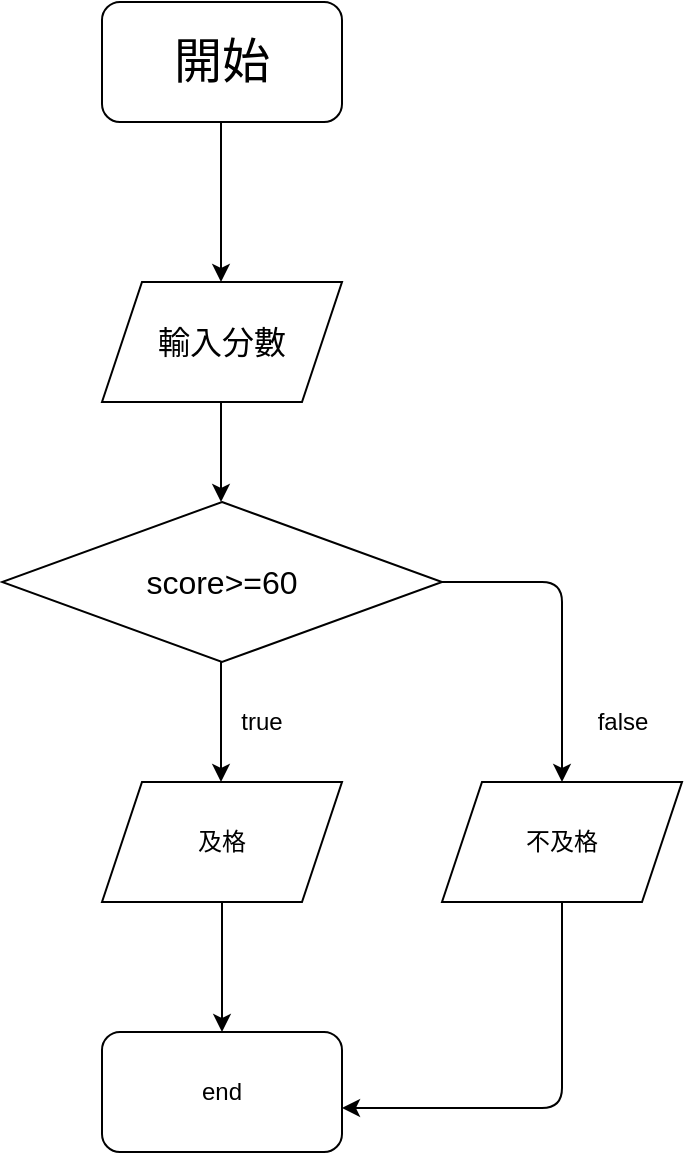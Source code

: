 <mxfile version="13.5.9" type="device"><diagram id="u9Yt_vcht7Pl5BaTIT5m" name="Page-1"><mxGraphModel dx="868" dy="450" grid="1" gridSize="10" guides="1" tooltips="1" connect="1" arrows="1" fold="1" page="1" pageScale="1" pageWidth="827" pageHeight="1169" math="0" shadow="0"><root><mxCell id="0"/><mxCell id="1" parent="0"/><mxCell id="pHjbh3GlOUmxLWrqSX1X-1" value="&lt;font style=&quot;font-size: 24px&quot;&gt;開始&lt;/font&gt;" style="rounded=1;whiteSpace=wrap;html=1;" vertex="1" parent="1"><mxGeometry x="220" y="10" width="120" height="60" as="geometry"/></mxCell><mxCell id="pHjbh3GlOUmxLWrqSX1X-2" value="" style="endArrow=classic;html=1;" edge="1" parent="1"><mxGeometry width="50" height="50" relative="1" as="geometry"><mxPoint x="279.5" y="70" as="sourcePoint"/><mxPoint x="279.5" y="150" as="targetPoint"/></mxGeometry></mxCell><mxCell id="pHjbh3GlOUmxLWrqSX1X-4" value="&lt;font size=&quot;3&quot;&gt;score&amp;gt;=60&lt;/font&gt;" style="rhombus;whiteSpace=wrap;html=1;" vertex="1" parent="1"><mxGeometry x="170" y="260" width="220" height="80" as="geometry"/></mxCell><mxCell id="pHjbh3GlOUmxLWrqSX1X-5" value="" style="endArrow=classic;html=1;" edge="1" parent="1"><mxGeometry width="50" height="50" relative="1" as="geometry"><mxPoint x="279.5" y="210" as="sourcePoint"/><mxPoint x="279.5" y="260" as="targetPoint"/></mxGeometry></mxCell><mxCell id="pHjbh3GlOUmxLWrqSX1X-7" value="" style="endArrow=classic;html=1;" edge="1" parent="1"><mxGeometry width="50" height="50" relative="1" as="geometry"><mxPoint x="279.5" y="340" as="sourcePoint"/><mxPoint x="279.5" y="400" as="targetPoint"/><Array as="points"/></mxGeometry></mxCell><mxCell id="pHjbh3GlOUmxLWrqSX1X-9" value="true" style="text;html=1;strokeColor=none;fillColor=none;align=center;verticalAlign=middle;whiteSpace=wrap;rounded=0;" vertex="1" parent="1"><mxGeometry x="280" y="360" width="40" height="20" as="geometry"/></mxCell><mxCell id="pHjbh3GlOUmxLWrqSX1X-10" value="" style="endArrow=classic;html=1;" edge="1" parent="1" source="pHjbh3GlOUmxLWrqSX1X-4"><mxGeometry width="50" height="50" relative="1" as="geometry"><mxPoint x="390" y="350" as="sourcePoint"/><mxPoint x="450" y="400" as="targetPoint"/><Array as="points"><mxPoint x="450" y="300"/></Array></mxGeometry></mxCell><mxCell id="pHjbh3GlOUmxLWrqSX1X-12" value="false" style="text;html=1;align=center;verticalAlign=middle;resizable=0;points=[];autosize=1;" vertex="1" parent="1"><mxGeometry x="460" y="360" width="40" height="20" as="geometry"/></mxCell><mxCell id="pHjbh3GlOUmxLWrqSX1X-13" value="end" style="rounded=1;whiteSpace=wrap;html=1;" vertex="1" parent="1"><mxGeometry x="220" y="525" width="120" height="60" as="geometry"/></mxCell><mxCell id="pHjbh3GlOUmxLWrqSX1X-14" value="" style="endArrow=classic;html=1;entryX=0.5;entryY=0;entryDx=0;entryDy=0;exitX=0.5;exitY=1;exitDx=0;exitDy=0;" edge="1" parent="1" source="pHjbh3GlOUmxLWrqSX1X-17" target="pHjbh3GlOUmxLWrqSX1X-13"><mxGeometry width="50" height="50" relative="1" as="geometry"><mxPoint x="90" y="360" as="sourcePoint"/><mxPoint x="305" y="460" as="targetPoint"/></mxGeometry></mxCell><mxCell id="pHjbh3GlOUmxLWrqSX1X-15" value="" style="endArrow=classic;html=1;exitX=0.5;exitY=1;exitDx=0;exitDy=0;entryX=1;entryY=0.633;entryDx=0;entryDy=0;entryPerimeter=0;" edge="1" parent="1" target="pHjbh3GlOUmxLWrqSX1X-13"><mxGeometry width="50" height="50" relative="1" as="geometry"><mxPoint x="450" y="460" as="sourcePoint"/><mxPoint x="440" y="500" as="targetPoint"/><Array as="points"><mxPoint x="450" y="563"/></Array></mxGeometry></mxCell><mxCell id="pHjbh3GlOUmxLWrqSX1X-16" value="&lt;span style=&quot;font-size: medium&quot;&gt;輸入分數&lt;/span&gt;" style="shape=parallelogram;perimeter=parallelogramPerimeter;whiteSpace=wrap;html=1;fixedSize=1;" vertex="1" parent="1"><mxGeometry x="220" y="150" width="120" height="60" as="geometry"/></mxCell><mxCell id="pHjbh3GlOUmxLWrqSX1X-17" value="&lt;span&gt;及格&lt;/span&gt;" style="shape=parallelogram;perimeter=parallelogramPerimeter;whiteSpace=wrap;html=1;fixedSize=1;" vertex="1" parent="1"><mxGeometry x="220" y="400" width="120" height="60" as="geometry"/></mxCell><mxCell id="pHjbh3GlOUmxLWrqSX1X-20" value="&lt;span&gt;不及格&lt;br&gt;&lt;/span&gt;" style="shape=parallelogram;perimeter=parallelogramPerimeter;whiteSpace=wrap;html=1;fixedSize=1;" vertex="1" parent="1"><mxGeometry x="390" y="400" width="120" height="60" as="geometry"/></mxCell></root></mxGraphModel></diagram></mxfile>